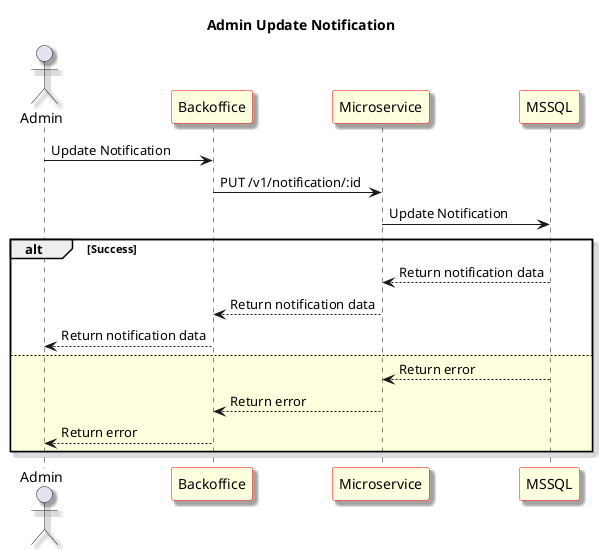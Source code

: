@startuml Admin Update Notification
skinparam shadowing true
skinparam sequence {
	ParticipantBackgroundColor LightYellow
	ParticipantBorderColor red
}
Title: Admin Update Notification
actor "Admin" as User1
participant "Backoffice" as Frontend
participant "Microservice" as Microservice
participant "MSSQL" as Database

User1 -> Frontend: Update Notification

Frontend -> Microservice: PUT /v1/notification/:id

Microservice -> Database: Update Notification

alt Success

Database --> Microservice: Return notification data

Microservice --> Frontend: Return notification data

Frontend --> User1: Return notification data

else #LightYellow

Database --> Microservice: Return error

Microservice --> Frontend: Return error

Frontend --> User1: Return error

end

@enduml